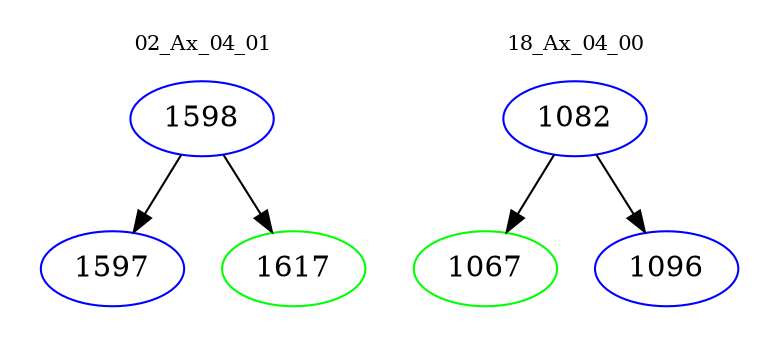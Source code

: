 digraph{
subgraph cluster_0 {
color = white
label = "02_Ax_04_01";
fontsize=10;
T0_1598 [label="1598", color="blue"]
T0_1598 -> T0_1597 [color="black"]
T0_1597 [label="1597", color="blue"]
T0_1598 -> T0_1617 [color="black"]
T0_1617 [label="1617", color="green"]
}
subgraph cluster_1 {
color = white
label = "18_Ax_04_00";
fontsize=10;
T1_1082 [label="1082", color="blue"]
T1_1082 -> T1_1067 [color="black"]
T1_1067 [label="1067", color="green"]
T1_1082 -> T1_1096 [color="black"]
T1_1096 [label="1096", color="blue"]
}
}
